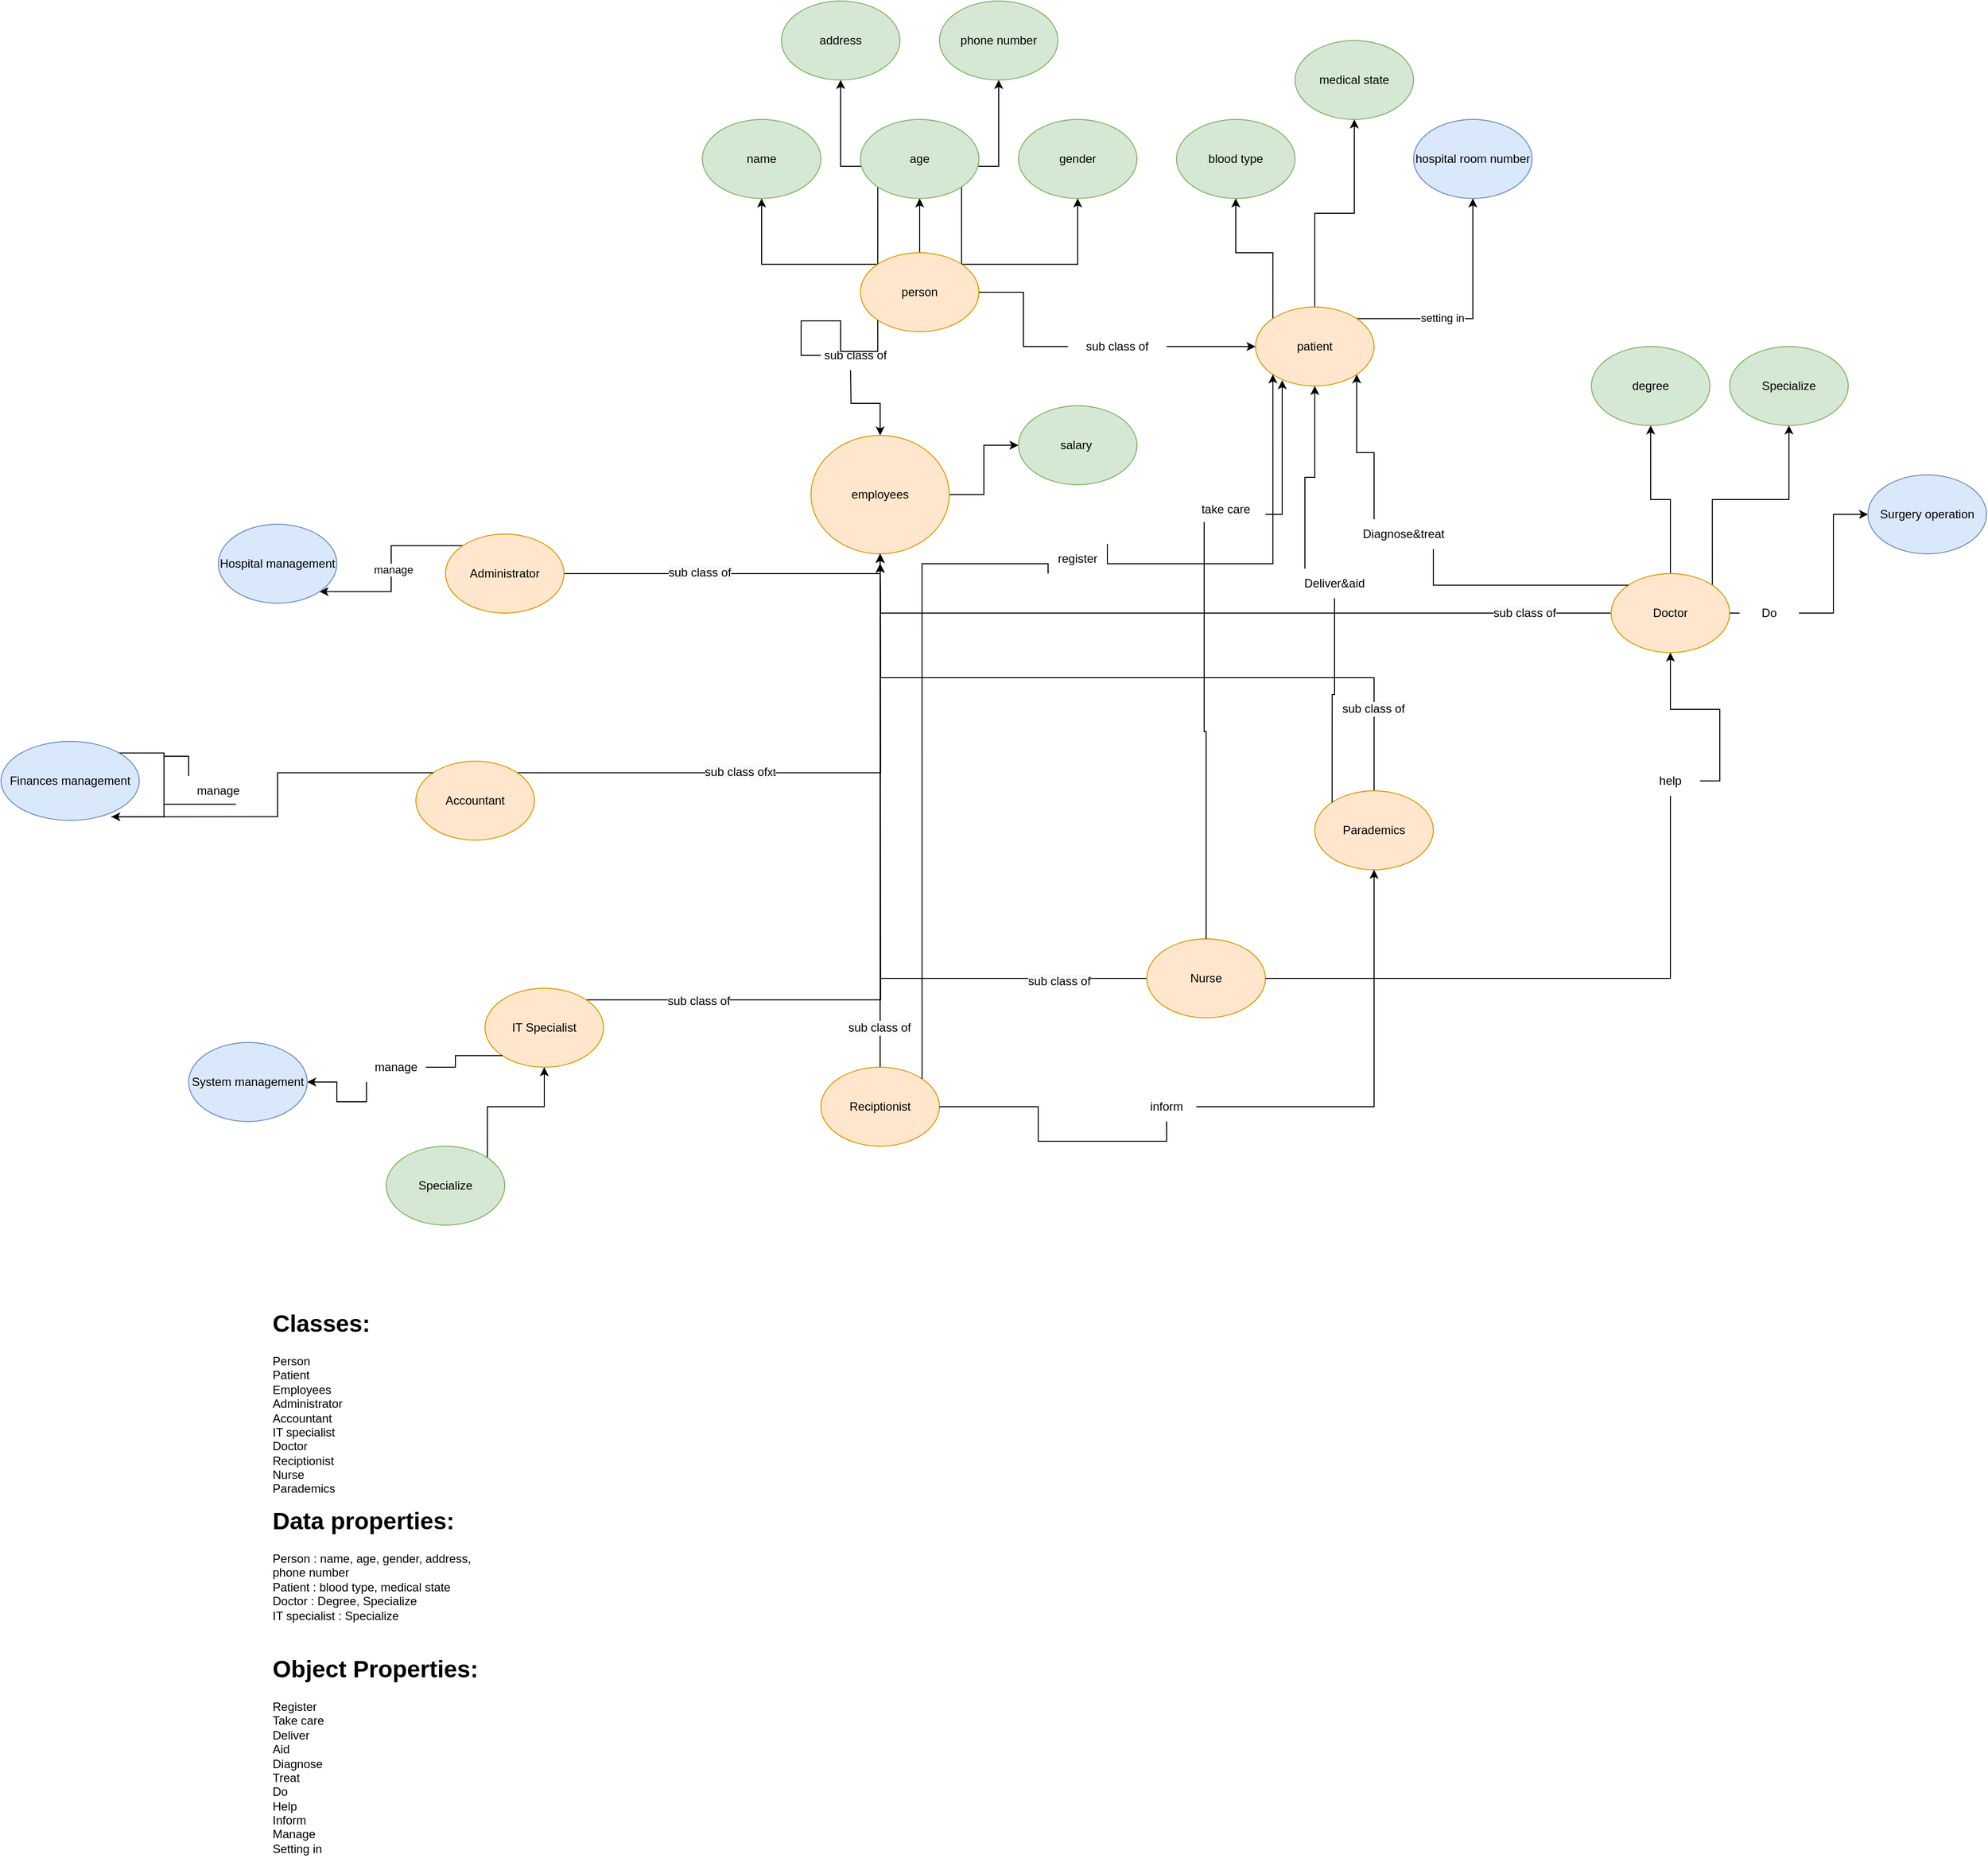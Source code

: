 <mxfile version="18.1.2" type="device"><diagram id="wAzMFOlMNz8xNKM_X88E" name="Page-1"><mxGraphModel dx="1566" dy="1526" grid="1" gridSize="10" guides="1" tooltips="1" connect="1" arrows="1" fold="1" page="1" pageScale="1" pageWidth="850" pageHeight="1100" math="0" shadow="0"><root><mxCell id="0"/><mxCell id="1" parent="0"/><mxCell id="09zsZ4THWGQSzvitZb0A-85" style="edgeStyle=orthogonalEdgeStyle;rounded=0;orthogonalLoop=1;jettySize=auto;html=1;exitX=0.5;exitY=0;exitDx=0;exitDy=0;entryX=0;entryY=0.5;entryDx=0;entryDy=0;" edge="1" parent="1" source="09zsZ4THWGQSzvitZb0A-1" target="09zsZ4THWGQSzvitZb0A-82"><mxGeometry relative="1" as="geometry"/></mxCell><mxCell id="09zsZ4THWGQSzvitZb0A-1" value="employees" style="ellipse;whiteSpace=wrap;html=1;direction=south;fillColor=#ffe6cc;strokeColor=#d79b00;" vertex="1" parent="1"><mxGeometry x="190" y="-240" width="140" height="120" as="geometry"/></mxCell><mxCell id="09zsZ4THWGQSzvitZb0A-97" style="edgeStyle=orthogonalEdgeStyle;rounded=0;orthogonalLoop=1;jettySize=auto;html=1;exitX=0.5;exitY=0;exitDx=0;exitDy=0;" edge="1" parent="1" source="09zsZ4THWGQSzvitZb0A-16"><mxGeometry relative="1" as="geometry"><mxPoint x="260" y="-110" as="targetPoint"/></mxGeometry></mxCell><mxCell id="09zsZ4THWGQSzvitZb0A-153" value="&lt;span style=&quot;font-size: 12px; background-color: rgb(248, 249, 250);&quot;&gt;sub class of&lt;/span&gt;" style="edgeLabel;html=1;align=center;verticalAlign=middle;resizable=0;points=[];" vertex="1" connectable="0" parent="09zsZ4THWGQSzvitZb0A-97"><mxGeometry x="-0.77" y="1" relative="1" as="geometry"><mxPoint y="1" as="offset"/></mxGeometry></mxCell><mxCell id="09zsZ4THWGQSzvitZb0A-109" style="edgeStyle=orthogonalEdgeStyle;rounded=0;orthogonalLoop=1;jettySize=auto;html=1;exitX=0;exitY=0;exitDx=0;exitDy=0;entryX=0.5;entryY=1;entryDx=0;entryDy=0;startArrow=none;" edge="1" parent="1" source="09zsZ4THWGQSzvitZb0A-112" target="09zsZ4THWGQSzvitZb0A-18"><mxGeometry relative="1" as="geometry"/></mxCell><mxCell id="09zsZ4THWGQSzvitZb0A-16" value="Parademics" style="ellipse;whiteSpace=wrap;html=1;fillColor=#ffe6cc;strokeColor=#d79b00;" vertex="1" parent="1"><mxGeometry x="700" y="120" width="120" height="80" as="geometry"/></mxCell><mxCell id="09zsZ4THWGQSzvitZb0A-103" style="edgeStyle=orthogonalEdgeStyle;rounded=0;orthogonalLoop=1;jettySize=auto;html=1;exitX=1;exitY=0;exitDx=0;exitDy=0;" edge="1" parent="1" source="09zsZ4THWGQSzvitZb0A-17"><mxGeometry relative="1" as="geometry"><mxPoint x="260" y="-120" as="targetPoint"/></mxGeometry></mxCell><mxCell id="09zsZ4THWGQSzvitZb0A-150" value="&lt;span style=&quot;font-size: 12px; background-color: rgb(248, 249, 250);&quot;&gt;sub class of&lt;/span&gt;" style="edgeLabel;html=1;align=center;verticalAlign=middle;resizable=0;points=[];" vertex="1" connectable="0" parent="09zsZ4THWGQSzvitZb0A-103"><mxGeometry x="-0.694" y="-1" relative="1" as="geometry"><mxPoint x="-1" as="offset"/></mxGeometry></mxCell><mxCell id="09zsZ4THWGQSzvitZb0A-140" style="edgeStyle=orthogonalEdgeStyle;rounded=0;orthogonalLoop=1;jettySize=auto;html=1;exitX=0;exitY=1;exitDx=0;exitDy=0;startArrow=none;" edge="1" parent="1" source="09zsZ4THWGQSzvitZb0A-141" target="09zsZ4THWGQSzvitZb0A-139"><mxGeometry relative="1" as="geometry"/></mxCell><mxCell id="09zsZ4THWGQSzvitZb0A-17" value="IT Specialist" style="ellipse;whiteSpace=wrap;html=1;fillColor=#ffe6cc;strokeColor=#d79b00;" vertex="1" parent="1"><mxGeometry x="-140" y="320" width="120" height="80" as="geometry"/></mxCell><mxCell id="09zsZ4THWGQSzvitZb0A-79" style="edgeStyle=orthogonalEdgeStyle;rounded=0;orthogonalLoop=1;jettySize=auto;html=1;exitX=0;exitY=0;exitDx=0;exitDy=0;entryX=0.5;entryY=1;entryDx=0;entryDy=0;" edge="1" parent="1" source="09zsZ4THWGQSzvitZb0A-18" target="09zsZ4THWGQSzvitZb0A-76"><mxGeometry relative="1" as="geometry"/></mxCell><mxCell id="09zsZ4THWGQSzvitZb0A-80" style="edgeStyle=orthogonalEdgeStyle;rounded=0;orthogonalLoop=1;jettySize=auto;html=1;exitX=0.5;exitY=0;exitDx=0;exitDy=0;entryX=0.5;entryY=1;entryDx=0;entryDy=0;" edge="1" parent="1" source="09zsZ4THWGQSzvitZb0A-18" target="09zsZ4THWGQSzvitZb0A-77"><mxGeometry relative="1" as="geometry"/></mxCell><mxCell id="09zsZ4THWGQSzvitZb0A-81" style="edgeStyle=orthogonalEdgeStyle;rounded=0;orthogonalLoop=1;jettySize=auto;html=1;exitX=1;exitY=0;exitDx=0;exitDy=0;entryX=0.5;entryY=1;entryDx=0;entryDy=0;" edge="1" parent="1" source="09zsZ4THWGQSzvitZb0A-18" target="09zsZ4THWGQSzvitZb0A-78"><mxGeometry relative="1" as="geometry"/></mxCell><mxCell id="09zsZ4THWGQSzvitZb0A-159" value="setting in" style="edgeLabel;html=1;align=center;verticalAlign=middle;resizable=0;points=[];" vertex="1" connectable="0" parent="09zsZ4THWGQSzvitZb0A-81"><mxGeometry x="-0.279" y="1" relative="1" as="geometry"><mxPoint as="offset"/></mxGeometry></mxCell><mxCell id="09zsZ4THWGQSzvitZb0A-18" value="patient" style="ellipse;whiteSpace=wrap;html=1;fillColor=#ffe6cc;strokeColor=#d79b00;" vertex="1" parent="1"><mxGeometry x="640" y="-370" width="120" height="80" as="geometry"/></mxCell><mxCell id="09zsZ4THWGQSzvitZb0A-114" style="edgeStyle=orthogonalEdgeStyle;rounded=0;orthogonalLoop=1;jettySize=auto;html=1;exitX=0;exitY=0.5;exitDx=0;exitDy=0;entryX=1;entryY=0.5;entryDx=0;entryDy=0;" edge="1" parent="1" source="09zsZ4THWGQSzvitZb0A-19" target="09zsZ4THWGQSzvitZb0A-1"><mxGeometry relative="1" as="geometry"/></mxCell><mxCell id="09zsZ4THWGQSzvitZb0A-152" value="&lt;span style=&quot;font-size: 12px; background-color: rgb(248, 249, 250);&quot;&gt;sub class of&lt;/span&gt;" style="edgeLabel;html=1;align=center;verticalAlign=middle;resizable=0;points=[];" vertex="1" connectable="0" parent="09zsZ4THWGQSzvitZb0A-114"><mxGeometry x="-0.741" y="3" relative="1" as="geometry"><mxPoint x="1" as="offset"/></mxGeometry></mxCell><mxCell id="09zsZ4THWGQSzvitZb0A-115" style="edgeStyle=orthogonalEdgeStyle;rounded=0;orthogonalLoop=1;jettySize=auto;html=1;entryX=0.225;entryY=0.927;entryDx=0;entryDy=0;entryPerimeter=0;startArrow=none;" edge="1" parent="1" source="09zsZ4THWGQSzvitZb0A-116" target="09zsZ4THWGQSzvitZb0A-18"><mxGeometry relative="1" as="geometry"><Array as="points"><mxPoint x="580" y="-160"/><mxPoint x="667" y="-160"/></Array></mxGeometry></mxCell><mxCell id="09zsZ4THWGQSzvitZb0A-121" style="edgeStyle=orthogonalEdgeStyle;rounded=0;orthogonalLoop=1;jettySize=auto;html=1;exitX=1;exitY=0.5;exitDx=0;exitDy=0;entryX=0.5;entryY=1;entryDx=0;entryDy=0;startArrow=none;" edge="1" parent="1" source="09zsZ4THWGQSzvitZb0A-122" target="09zsZ4THWGQSzvitZb0A-20"><mxGeometry relative="1" as="geometry"/></mxCell><mxCell id="09zsZ4THWGQSzvitZb0A-19" value="Nurse" style="ellipse;whiteSpace=wrap;html=1;fillColor=#ffe6cc;strokeColor=#d79b00;" vertex="1" parent="1"><mxGeometry x="530" y="270" width="120" height="80" as="geometry"/></mxCell><mxCell id="09zsZ4THWGQSzvitZb0A-84" style="edgeStyle=orthogonalEdgeStyle;rounded=0;orthogonalLoop=1;jettySize=auto;html=1;exitX=1;exitY=0;exitDx=0;exitDy=0;" edge="1" parent="1" source="09zsZ4THWGQSzvitZb0A-20" target="09zsZ4THWGQSzvitZb0A-83"><mxGeometry relative="1" as="geometry"/></mxCell><mxCell id="09zsZ4THWGQSzvitZb0A-87" style="edgeStyle=orthogonalEdgeStyle;rounded=0;orthogonalLoop=1;jettySize=auto;html=1;exitX=0.5;exitY=0;exitDx=0;exitDy=0;entryX=0.5;entryY=1;entryDx=0;entryDy=0;" edge="1" parent="1" source="09zsZ4THWGQSzvitZb0A-20" target="09zsZ4THWGQSzvitZb0A-86"><mxGeometry relative="1" as="geometry"/></mxCell><mxCell id="09zsZ4THWGQSzvitZb0A-89" style="edgeStyle=orthogonalEdgeStyle;rounded=0;orthogonalLoop=1;jettySize=auto;html=1;exitX=1;exitY=0.5;exitDx=0;exitDy=0;entryX=0;entryY=0.5;entryDx=0;entryDy=0;startArrow=none;" edge="1" parent="1" source="09zsZ4THWGQSzvitZb0A-129" target="09zsZ4THWGQSzvitZb0A-88"><mxGeometry relative="1" as="geometry"/></mxCell><mxCell id="09zsZ4THWGQSzvitZb0A-98" style="edgeStyle=orthogonalEdgeStyle;rounded=0;orthogonalLoop=1;jettySize=auto;html=1;" edge="1" parent="1" source="09zsZ4THWGQSzvitZb0A-20"><mxGeometry relative="1" as="geometry"><mxPoint x="260" y="-110" as="targetPoint"/></mxGeometry></mxCell><mxCell id="09zsZ4THWGQSzvitZb0A-154" value="&lt;span style=&quot;font-size: 12px; background-color: rgb(248, 249, 250);&quot;&gt;sub class of&lt;/span&gt;" style="edgeLabel;html=1;align=center;verticalAlign=middle;resizable=0;points=[];" vertex="1" connectable="0" parent="09zsZ4THWGQSzvitZb0A-98"><mxGeometry x="-0.779" relative="1" as="geometry"><mxPoint x="-1" as="offset"/></mxGeometry></mxCell><mxCell id="09zsZ4THWGQSzvitZb0A-106" style="edgeStyle=orthogonalEdgeStyle;rounded=0;orthogonalLoop=1;jettySize=auto;html=1;exitX=0;exitY=0;exitDx=0;exitDy=0;entryX=1;entryY=1;entryDx=0;entryDy=0;startArrow=none;" edge="1" parent="1" source="09zsZ4THWGQSzvitZb0A-107" target="09zsZ4THWGQSzvitZb0A-18"><mxGeometry relative="1" as="geometry"/></mxCell><mxCell id="09zsZ4THWGQSzvitZb0A-20" value="Doctor" style="ellipse;whiteSpace=wrap;html=1;fillColor=#ffe6cc;strokeColor=#d79b00;" vertex="1" parent="1"><mxGeometry x="1000" y="-100" width="120" height="80" as="geometry"/></mxCell><mxCell id="09zsZ4THWGQSzvitZb0A-100" style="edgeStyle=orthogonalEdgeStyle;rounded=0;orthogonalLoop=1;jettySize=auto;html=1;entryX=1;entryY=0.5;entryDx=0;entryDy=0;" edge="1" parent="1" source="09zsZ4THWGQSzvitZb0A-21" target="09zsZ4THWGQSzvitZb0A-1"><mxGeometry relative="1" as="geometry"/></mxCell><mxCell id="09zsZ4THWGQSzvitZb0A-151" value="&lt;span style=&quot;font-size: 12px; background-color: rgb(248, 249, 250);&quot;&gt;sub class of&lt;/span&gt;" style="edgeLabel;html=1;align=center;verticalAlign=middle;resizable=0;points=[];" vertex="1" connectable="0" parent="09zsZ4THWGQSzvitZb0A-100"><mxGeometry x="-0.845" y="1" relative="1" as="geometry"><mxPoint as="offset"/></mxGeometry></mxCell><mxCell id="09zsZ4THWGQSzvitZb0A-118" style="edgeStyle=orthogonalEdgeStyle;rounded=0;orthogonalLoop=1;jettySize=auto;html=1;exitX=1;exitY=0;exitDx=0;exitDy=0;entryX=0;entryY=1;entryDx=0;entryDy=0;startArrow=none;" edge="1" parent="1" source="09zsZ4THWGQSzvitZb0A-119" target="09zsZ4THWGQSzvitZb0A-18"><mxGeometry relative="1" as="geometry"><Array as="points"><mxPoint x="658" y="-110"/></Array></mxGeometry></mxCell><mxCell id="09zsZ4THWGQSzvitZb0A-124" style="edgeStyle=orthogonalEdgeStyle;rounded=0;orthogonalLoop=1;jettySize=auto;html=1;entryX=0.5;entryY=1;entryDx=0;entryDy=0;startArrow=none;" edge="1" parent="1" source="09zsZ4THWGQSzvitZb0A-127" target="09zsZ4THWGQSzvitZb0A-16"><mxGeometry relative="1" as="geometry"/></mxCell><mxCell id="09zsZ4THWGQSzvitZb0A-21" value="Reciptionist" style="ellipse;whiteSpace=wrap;html=1;fillColor=#ffe6cc;strokeColor=#d79b00;" vertex="1" parent="1"><mxGeometry x="200" y="400" width="120" height="80" as="geometry"/></mxCell><mxCell id="09zsZ4THWGQSzvitZb0A-105" style="edgeStyle=orthogonalEdgeStyle;rounded=0;orthogonalLoop=1;jettySize=auto;html=1;exitX=1;exitY=0;exitDx=0;exitDy=0;" edge="1" parent="1" source="09zsZ4THWGQSzvitZb0A-22"><mxGeometry relative="1" as="geometry"><mxPoint x="260" y="-110" as="targetPoint"/></mxGeometry></mxCell><mxCell id="09zsZ4THWGQSzvitZb0A-149" value="&lt;span style=&quot;font-size: 12px; background-color: rgb(248, 249, 250);&quot;&gt;sub class of&lt;/span&gt;xt" style="edgeLabel;html=1;align=center;verticalAlign=middle;resizable=0;points=[];" vertex="1" connectable="0" parent="09zsZ4THWGQSzvitZb0A-105"><mxGeometry x="-0.218" y="1" relative="1" as="geometry"><mxPoint x="-1" as="offset"/></mxGeometry></mxCell><mxCell id="09zsZ4THWGQSzvitZb0A-135" style="edgeStyle=orthogonalEdgeStyle;rounded=0;orthogonalLoop=1;jettySize=auto;html=1;exitX=0;exitY=0;exitDx=0;exitDy=0;entryX=0.798;entryY=0.954;entryDx=0;entryDy=0;entryPerimeter=0;startArrow=none;" edge="1" parent="1" source="09zsZ4THWGQSzvitZb0A-136" target="09zsZ4THWGQSzvitZb0A-131"><mxGeometry relative="1" as="geometry"/></mxCell><mxCell id="09zsZ4THWGQSzvitZb0A-22" value="Accountant" style="ellipse;whiteSpace=wrap;html=1;fillColor=#ffe6cc;strokeColor=#d79b00;" vertex="1" parent="1"><mxGeometry x="-210" y="90" width="120" height="80" as="geometry"/></mxCell><mxCell id="09zsZ4THWGQSzvitZb0A-104" style="edgeStyle=orthogonalEdgeStyle;rounded=0;orthogonalLoop=1;jettySize=auto;html=1;exitX=1;exitY=0.5;exitDx=0;exitDy=0;entryX=1;entryY=0.5;entryDx=0;entryDy=0;" edge="1" parent="1" source="09zsZ4THWGQSzvitZb0A-24" target="09zsZ4THWGQSzvitZb0A-1"><mxGeometry relative="1" as="geometry"/></mxCell><mxCell id="09zsZ4THWGQSzvitZb0A-148" value="&lt;span style=&quot;font-size: 12px; background-color: rgb(248, 249, 250);&quot;&gt;sub class of&lt;/span&gt;" style="edgeLabel;html=1;align=center;verticalAlign=middle;resizable=0;points=[];" vertex="1" connectable="0" parent="09zsZ4THWGQSzvitZb0A-104"><mxGeometry x="-0.191" y="1" relative="1" as="geometry"><mxPoint x="-1" as="offset"/></mxGeometry></mxCell><mxCell id="09zsZ4THWGQSzvitZb0A-146" style="edgeStyle=orthogonalEdgeStyle;rounded=0;orthogonalLoop=1;jettySize=auto;html=1;exitX=0;exitY=0;exitDx=0;exitDy=0;entryX=1;entryY=1;entryDx=0;entryDy=0;" edge="1" parent="1" source="09zsZ4THWGQSzvitZb0A-24" target="09zsZ4THWGQSzvitZb0A-145"><mxGeometry relative="1" as="geometry"/></mxCell><mxCell id="09zsZ4THWGQSzvitZb0A-147" value="manage" style="edgeLabel;html=1;align=center;verticalAlign=middle;resizable=0;points=[];" vertex="1" connectable="0" parent="09zsZ4THWGQSzvitZb0A-146"><mxGeometry x="0.005" y="2" relative="1" as="geometry"><mxPoint as="offset"/></mxGeometry></mxCell><mxCell id="09zsZ4THWGQSzvitZb0A-24" value="Administrator" style="ellipse;whiteSpace=wrap;html=1;fillColor=#ffe6cc;strokeColor=#d79b00;" vertex="1" parent="1"><mxGeometry x="-180" y="-140" width="120" height="80" as="geometry"/></mxCell><mxCell id="09zsZ4THWGQSzvitZb0A-69" style="edgeStyle=orthogonalEdgeStyle;rounded=0;orthogonalLoop=1;jettySize=auto;html=1;exitX=1;exitY=0.5;exitDx=0;exitDy=0;entryX=0;entryY=0.5;entryDx=0;entryDy=0;startArrow=none;" edge="1" parent="1" source="09zsZ4THWGQSzvitZb0A-74" target="09zsZ4THWGQSzvitZb0A-18"><mxGeometry relative="1" as="geometry"/></mxCell><mxCell id="09zsZ4THWGQSzvitZb0A-70" style="edgeStyle=orthogonalEdgeStyle;rounded=0;orthogonalLoop=1;jettySize=auto;html=1;exitX=0.5;exitY=0;exitDx=0;exitDy=0;entryX=0.5;entryY=1;entryDx=0;entryDy=0;" edge="1" parent="1" source="09zsZ4THWGQSzvitZb0A-61" target="09zsZ4THWGQSzvitZb0A-62"><mxGeometry relative="1" as="geometry"/></mxCell><mxCell id="09zsZ4THWGQSzvitZb0A-71" style="edgeStyle=orthogonalEdgeStyle;rounded=0;orthogonalLoop=1;jettySize=auto;html=1;exitX=1;exitY=0;exitDx=0;exitDy=0;entryX=0.5;entryY=1;entryDx=0;entryDy=0;" edge="1" parent="1" source="09zsZ4THWGQSzvitZb0A-61" target="09zsZ4THWGQSzvitZb0A-63"><mxGeometry relative="1" as="geometry"/></mxCell><mxCell id="09zsZ4THWGQSzvitZb0A-72" style="edgeStyle=orthogonalEdgeStyle;rounded=0;orthogonalLoop=1;jettySize=auto;html=1;exitX=0;exitY=0;exitDx=0;exitDy=0;" edge="1" parent="1" source="09zsZ4THWGQSzvitZb0A-61" target="09zsZ4THWGQSzvitZb0A-68"><mxGeometry relative="1" as="geometry"/></mxCell><mxCell id="09zsZ4THWGQSzvitZb0A-73" style="edgeStyle=orthogonalEdgeStyle;rounded=0;orthogonalLoop=1;jettySize=auto;html=1;exitX=0;exitY=1;exitDx=0;exitDy=0;entryX=0;entryY=0.5;entryDx=0;entryDy=0;startArrow=none;" edge="1" parent="1" target="09zsZ4THWGQSzvitZb0A-1"><mxGeometry relative="1" as="geometry"><mxPoint x="230" y="-306.0" as="sourcePoint"/></mxGeometry></mxCell><mxCell id="09zsZ4THWGQSzvitZb0A-94" style="edgeStyle=orthogonalEdgeStyle;rounded=0;orthogonalLoop=1;jettySize=auto;html=1;exitX=0;exitY=0;exitDx=0;exitDy=0;" edge="1" parent="1" source="09zsZ4THWGQSzvitZb0A-61" target="09zsZ4THWGQSzvitZb0A-93"><mxGeometry relative="1" as="geometry"/></mxCell><mxCell id="09zsZ4THWGQSzvitZb0A-96" style="edgeStyle=orthogonalEdgeStyle;rounded=0;orthogonalLoop=1;jettySize=auto;html=1;exitX=1;exitY=0;exitDx=0;exitDy=0;entryX=0.5;entryY=1;entryDx=0;entryDy=0;" edge="1" parent="1" source="09zsZ4THWGQSzvitZb0A-61" target="09zsZ4THWGQSzvitZb0A-92"><mxGeometry relative="1" as="geometry"/></mxCell><mxCell id="09zsZ4THWGQSzvitZb0A-61" value="person" style="ellipse;whiteSpace=wrap;html=1;fillColor=#ffe6cc;strokeColor=#d79b00;" vertex="1" parent="1"><mxGeometry x="240" y="-425" width="120" height="80" as="geometry"/></mxCell><mxCell id="09zsZ4THWGQSzvitZb0A-62" value="age" style="ellipse;whiteSpace=wrap;html=1;fillColor=#d5e8d4;strokeColor=#82b366;" vertex="1" parent="1"><mxGeometry x="240" y="-560" width="120" height="80" as="geometry"/></mxCell><mxCell id="09zsZ4THWGQSzvitZb0A-63" value="gender" style="ellipse;whiteSpace=wrap;html=1;fillColor=#d5e8d4;strokeColor=#82b366;" vertex="1" parent="1"><mxGeometry x="400" y="-560" width="120" height="80" as="geometry"/></mxCell><mxCell id="09zsZ4THWGQSzvitZb0A-68" value="name" style="ellipse;whiteSpace=wrap;html=1;fillColor=#d5e8d4;strokeColor=#82b366;" vertex="1" parent="1"><mxGeometry x="80" y="-560" width="120" height="80" as="geometry"/></mxCell><mxCell id="09zsZ4THWGQSzvitZb0A-74" value="sub class of" style="text;html=1;strokeColor=none;fillColor=none;align=center;verticalAlign=middle;whiteSpace=wrap;rounded=0;" vertex="1" parent="1"><mxGeometry x="450" y="-345" width="100" height="30" as="geometry"/></mxCell><mxCell id="09zsZ4THWGQSzvitZb0A-75" value="" style="edgeStyle=orthogonalEdgeStyle;rounded=0;orthogonalLoop=1;jettySize=auto;html=1;exitX=1;exitY=0.5;exitDx=0;exitDy=0;entryX=0;entryY=0.5;entryDx=0;entryDy=0;endArrow=none;" edge="1" parent="1" source="09zsZ4THWGQSzvitZb0A-61" target="09zsZ4THWGQSzvitZb0A-74"><mxGeometry relative="1" as="geometry"><mxPoint x="385" y="-330" as="sourcePoint"/><mxPoint x="640" y="-330" as="targetPoint"/></mxGeometry></mxCell><mxCell id="09zsZ4THWGQSzvitZb0A-76" value="blood type" style="ellipse;whiteSpace=wrap;html=1;fillColor=#d5e8d4;strokeColor=#82b366;" vertex="1" parent="1"><mxGeometry x="560" y="-560" width="120" height="80" as="geometry"/></mxCell><mxCell id="09zsZ4THWGQSzvitZb0A-77" value="medical state" style="ellipse;whiteSpace=wrap;html=1;fillColor=#d5e8d4;strokeColor=#82b366;" vertex="1" parent="1"><mxGeometry x="680" y="-640" width="120" height="80" as="geometry"/></mxCell><mxCell id="09zsZ4THWGQSzvitZb0A-78" value="hospital room number" style="ellipse;whiteSpace=wrap;html=1;fillColor=#dae8fc;strokeColor=#6c8ebf;" vertex="1" parent="1"><mxGeometry x="800" y="-560" width="120" height="80" as="geometry"/></mxCell><mxCell id="09zsZ4THWGQSzvitZb0A-82" value="salary&amp;nbsp;" style="ellipse;whiteSpace=wrap;html=1;fillColor=#d5e8d4;strokeColor=#82b366;" vertex="1" parent="1"><mxGeometry x="400" y="-270" width="120" height="80" as="geometry"/></mxCell><mxCell id="09zsZ4THWGQSzvitZb0A-83" value="Specialize" style="ellipse;whiteSpace=wrap;html=1;fillColor=#d5e8d4;strokeColor=#82b366;" vertex="1" parent="1"><mxGeometry x="1120" y="-330" width="120" height="80" as="geometry"/></mxCell><mxCell id="09zsZ4THWGQSzvitZb0A-86" value="degree" style="ellipse;whiteSpace=wrap;html=1;fillColor=#d5e8d4;strokeColor=#82b366;" vertex="1" parent="1"><mxGeometry x="980" y="-330" width="120" height="80" as="geometry"/></mxCell><mxCell id="09zsZ4THWGQSzvitZb0A-88" value="Surgery operation" style="ellipse;whiteSpace=wrap;html=1;fillColor=#dae8fc;strokeColor=#6c8ebf;" vertex="1" parent="1"><mxGeometry x="1260" y="-200" width="120" height="80" as="geometry"/></mxCell><mxCell id="09zsZ4THWGQSzvitZb0A-92" value="phone number" style="ellipse;whiteSpace=wrap;html=1;fillColor=#d5e8d4;strokeColor=#82b366;" vertex="1" parent="1"><mxGeometry x="320" y="-680" width="120" height="80" as="geometry"/></mxCell><mxCell id="09zsZ4THWGQSzvitZb0A-93" value="address" style="ellipse;whiteSpace=wrap;html=1;fillColor=#d5e8d4;strokeColor=#82b366;" vertex="1" parent="1"><mxGeometry x="160" y="-680" width="120" height="80" as="geometry"/></mxCell><mxCell id="09zsZ4THWGQSzvitZb0A-102" style="edgeStyle=orthogonalEdgeStyle;rounded=0;orthogonalLoop=1;jettySize=auto;html=1;exitX=1;exitY=0;exitDx=0;exitDy=0;entryX=0.5;entryY=1;entryDx=0;entryDy=0;" edge="1" parent="1" source="09zsZ4THWGQSzvitZb0A-101" target="09zsZ4THWGQSzvitZb0A-17"><mxGeometry relative="1" as="geometry"/></mxCell><mxCell id="09zsZ4THWGQSzvitZb0A-101" value="Specialize" style="ellipse;whiteSpace=wrap;html=1;fillColor=#d5e8d4;strokeColor=#82b366;" vertex="1" parent="1"><mxGeometry x="-240" y="480" width="120" height="80" as="geometry"/></mxCell><mxCell id="09zsZ4THWGQSzvitZb0A-107" value="Diagnose&amp;amp;treat" style="text;html=1;strokeColor=none;fillColor=none;align=center;verticalAlign=middle;whiteSpace=wrap;rounded=0;" vertex="1" parent="1"><mxGeometry x="760" y="-155" width="60" height="30" as="geometry"/></mxCell><mxCell id="09zsZ4THWGQSzvitZb0A-108" value="" style="edgeStyle=orthogonalEdgeStyle;rounded=0;orthogonalLoop=1;jettySize=auto;html=1;exitX=0;exitY=0;exitDx=0;exitDy=0;entryX=1;entryY=1;entryDx=0;entryDy=0;endArrow=none;" edge="1" parent="1" source="09zsZ4THWGQSzvitZb0A-20" target="09zsZ4THWGQSzvitZb0A-107"><mxGeometry relative="1" as="geometry"><mxPoint x="927.574" y="-138.284" as="sourcePoint"/><mxPoint x="742.426" y="-301.716" as="targetPoint"/></mxGeometry></mxCell><mxCell id="09zsZ4THWGQSzvitZb0A-112" value="Deliver&amp;amp;aid" style="text;html=1;strokeColor=none;fillColor=none;align=center;verticalAlign=middle;whiteSpace=wrap;rounded=0;" vertex="1" parent="1"><mxGeometry x="690" y="-105" width="60" height="30" as="geometry"/></mxCell><mxCell id="09zsZ4THWGQSzvitZb0A-113" value="" style="edgeStyle=orthogonalEdgeStyle;rounded=0;orthogonalLoop=1;jettySize=auto;html=1;exitX=0;exitY=0;exitDx=0;exitDy=0;entryX=0.5;entryY=1;entryDx=0;entryDy=0;endArrow=none;" edge="1" parent="1" source="09zsZ4THWGQSzvitZb0A-16" target="09zsZ4THWGQSzvitZb0A-112"><mxGeometry relative="1" as="geometry"><mxPoint x="767.574" y="131.716" as="sourcePoint"/><mxPoint x="700" y="-290.0" as="targetPoint"/></mxGeometry></mxCell><mxCell id="09zsZ4THWGQSzvitZb0A-116" value="take care" style="text;html=1;strokeColor=none;fillColor=none;align=center;verticalAlign=middle;whiteSpace=wrap;rounded=0;" vertex="1" parent="1"><mxGeometry x="570" y="-180" width="80" height="30" as="geometry"/></mxCell><mxCell id="09zsZ4THWGQSzvitZb0A-117" value="" style="edgeStyle=orthogonalEdgeStyle;rounded=0;orthogonalLoop=1;jettySize=auto;html=1;entryX=0.225;entryY=0.927;entryDx=0;entryDy=0;entryPerimeter=0;endArrow=none;" edge="1" parent="1" source="09zsZ4THWGQSzvitZb0A-19" target="09zsZ4THWGQSzvitZb0A-116"><mxGeometry relative="1" as="geometry"><mxPoint x="580" y="280" as="sourcePoint"/><mxPoint x="667" y="-295.84" as="targetPoint"/><Array as="points"/></mxGeometry></mxCell><mxCell id="09zsZ4THWGQSzvitZb0A-119" value="register" style="text;html=1;strokeColor=none;fillColor=none;align=center;verticalAlign=middle;whiteSpace=wrap;rounded=0;" vertex="1" parent="1"><mxGeometry x="430" y="-130" width="60" height="30" as="geometry"/></mxCell><mxCell id="09zsZ4THWGQSzvitZb0A-120" value="" style="edgeStyle=orthogonalEdgeStyle;rounded=0;orthogonalLoop=1;jettySize=auto;html=1;exitX=1;exitY=0;exitDx=0;exitDy=0;entryX=0;entryY=1;entryDx=0;entryDy=0;endArrow=none;" edge="1" parent="1" source="09zsZ4THWGQSzvitZb0A-21" target="09zsZ4THWGQSzvitZb0A-119"><mxGeometry relative="1" as="geometry"><mxPoint x="302.426" y="411.716" as="sourcePoint"/><mxPoint x="657.574" y="-301.716" as="targetPoint"/><Array as="points"><mxPoint x="302" y="-110"/></Array></mxGeometry></mxCell><mxCell id="09zsZ4THWGQSzvitZb0A-122" value="help" style="text;html=1;strokeColor=none;fillColor=none;align=center;verticalAlign=middle;whiteSpace=wrap;rounded=0;" vertex="1" parent="1"><mxGeometry x="1030" y="95" width="60" height="30" as="geometry"/></mxCell><mxCell id="09zsZ4THWGQSzvitZb0A-123" value="" style="edgeStyle=orthogonalEdgeStyle;rounded=0;orthogonalLoop=1;jettySize=auto;html=1;exitX=1;exitY=0.5;exitDx=0;exitDy=0;entryX=0.5;entryY=1;entryDx=0;entryDy=0;endArrow=none;" edge="1" parent="1" source="09zsZ4THWGQSzvitZb0A-19" target="09zsZ4THWGQSzvitZb0A-122"><mxGeometry relative="1" as="geometry"><mxPoint x="650" y="310" as="sourcePoint"/><mxPoint x="1060" y="-20.0" as="targetPoint"/></mxGeometry></mxCell><mxCell id="09zsZ4THWGQSzvitZb0A-127" value="inform" style="text;html=1;strokeColor=none;fillColor=none;align=center;verticalAlign=middle;whiteSpace=wrap;rounded=0;" vertex="1" parent="1"><mxGeometry x="520" y="425" width="60" height="30" as="geometry"/></mxCell><mxCell id="09zsZ4THWGQSzvitZb0A-128" value="" style="edgeStyle=orthogonalEdgeStyle;rounded=0;orthogonalLoop=1;jettySize=auto;html=1;entryX=0.5;entryY=1;entryDx=0;entryDy=0;endArrow=none;" edge="1" parent="1" source="09zsZ4THWGQSzvitZb0A-21" target="09zsZ4THWGQSzvitZb0A-127"><mxGeometry relative="1" as="geometry"><mxPoint x="320" y="440" as="sourcePoint"/><mxPoint x="760" y="200" as="targetPoint"/></mxGeometry></mxCell><mxCell id="09zsZ4THWGQSzvitZb0A-129" value="Do" style="text;html=1;strokeColor=none;fillColor=none;align=center;verticalAlign=middle;whiteSpace=wrap;rounded=0;" vertex="1" parent="1"><mxGeometry x="1130" y="-75" width="60" height="30" as="geometry"/></mxCell><mxCell id="09zsZ4THWGQSzvitZb0A-130" value="" style="edgeStyle=orthogonalEdgeStyle;rounded=0;orthogonalLoop=1;jettySize=auto;html=1;exitX=1;exitY=0.5;exitDx=0;exitDy=0;entryX=0;entryY=0.5;entryDx=0;entryDy=0;endArrow=none;" edge="1" parent="1" source="09zsZ4THWGQSzvitZb0A-20" target="09zsZ4THWGQSzvitZb0A-129"><mxGeometry relative="1" as="geometry"><mxPoint x="1120" y="-60" as="sourcePoint"/><mxPoint x="1260" y="-195" as="targetPoint"/></mxGeometry></mxCell><mxCell id="09zsZ4THWGQSzvitZb0A-136" value="manage" style="text;html=1;strokeColor=none;fillColor=none;align=center;verticalAlign=middle;whiteSpace=wrap;rounded=0;" vertex="1" parent="1"><mxGeometry x="-440" y="105" width="60" height="30" as="geometry"/></mxCell><mxCell id="09zsZ4THWGQSzvitZb0A-137" value="" style="edgeStyle=orthogonalEdgeStyle;rounded=0;orthogonalLoop=1;jettySize=auto;html=1;exitX=0;exitY=0;exitDx=0;exitDy=0;entryX=0.798;entryY=0.954;entryDx=0;entryDy=0;entryPerimeter=0;endArrow=none;startArrow=none;" edge="1" parent="1" source="09zsZ4THWGQSzvitZb0A-131" target="09zsZ4THWGQSzvitZb0A-136"><mxGeometry relative="1" as="geometry"><mxPoint x="-342.426" y="131.716" as="sourcePoint"/><mxPoint x="-468.28" y="116.32" as="targetPoint"/></mxGeometry></mxCell><mxCell id="09zsZ4THWGQSzvitZb0A-139" value="System management" style="ellipse;whiteSpace=wrap;html=1;fillColor=#dae8fc;strokeColor=#6c8ebf;" vertex="1" parent="1"><mxGeometry x="-440" y="375" width="120" height="80" as="geometry"/></mxCell><mxCell id="09zsZ4THWGQSzvitZb0A-141" value="manage" style="text;html=1;strokeColor=none;fillColor=none;align=center;verticalAlign=middle;whiteSpace=wrap;rounded=0;" vertex="1" parent="1"><mxGeometry x="-260" y="385" width="60" height="30" as="geometry"/></mxCell><mxCell id="09zsZ4THWGQSzvitZb0A-142" value="" style="edgeStyle=orthogonalEdgeStyle;rounded=0;orthogonalLoop=1;jettySize=auto;html=1;exitX=0;exitY=1;exitDx=0;exitDy=0;endArrow=none;" edge="1" parent="1" source="09zsZ4THWGQSzvitZb0A-17" target="09zsZ4THWGQSzvitZb0A-141"><mxGeometry relative="1" as="geometry"><mxPoint x="-122.426" y="388.284" as="sourcePoint"/><mxPoint x="-320" y="415" as="targetPoint"/></mxGeometry></mxCell><mxCell id="09zsZ4THWGQSzvitZb0A-145" value="Hospital management" style="ellipse;whiteSpace=wrap;html=1;fillColor=#dae8fc;strokeColor=#6c8ebf;" vertex="1" parent="1"><mxGeometry x="-410" y="-150" width="120" height="80" as="geometry"/></mxCell><mxCell id="09zsZ4THWGQSzvitZb0A-156" value="&lt;h1&gt;&lt;span style=&quot;background-color: initial;&quot;&gt;Classes:&lt;/span&gt;&lt;br&gt;&lt;/h1&gt;&lt;div&gt;&lt;span style=&quot;background-color: initial;&quot;&gt;Person&lt;/span&gt;&lt;/div&gt;&lt;div&gt;&lt;span style=&quot;background-color: initial;&quot;&gt;Patient&lt;/span&gt;&lt;/div&gt;&lt;div&gt;&lt;span style=&quot;background-color: initial;&quot;&gt;Employees&lt;/span&gt;&lt;/div&gt;&lt;div&gt;&lt;span style=&quot;background-color: initial;&quot;&gt;Administrator&lt;/span&gt;&lt;/div&gt;&lt;div&gt;&lt;span style=&quot;background-color: initial;&quot;&gt;Accountant&lt;/span&gt;&lt;/div&gt;&lt;div&gt;&lt;span style=&quot;background-color: initial;&quot;&gt;IT specialist&lt;/span&gt;&lt;/div&gt;&lt;div&gt;Doctor&lt;span style=&quot;background-color: initial;&quot;&gt;&lt;br&gt;&lt;/span&gt;&lt;/div&gt;&lt;div&gt;&lt;span style=&quot;background-color: initial;&quot;&gt;Reciptionist&lt;/span&gt;&lt;/div&gt;&lt;div&gt;&lt;span style=&quot;background-color: initial;&quot;&gt;Nurse&lt;/span&gt;&lt;/div&gt;&lt;div&gt;&lt;span style=&quot;background-color: initial;&quot;&gt;Parademics&lt;/span&gt;&lt;/div&gt;&lt;div&gt;&lt;br&gt;&lt;/div&gt;" style="text;html=1;strokeColor=none;fillColor=none;spacing=5;spacingTop=-20;whiteSpace=wrap;overflow=hidden;rounded=0;" vertex="1" parent="1"><mxGeometry x="-360" y="640" width="190" height="200" as="geometry"/></mxCell><mxCell id="09zsZ4THWGQSzvitZb0A-157" value="&lt;h1&gt;&lt;span style=&quot;background-color: initial;&quot;&gt;Data properties:&lt;/span&gt;&lt;br&gt;&lt;/h1&gt;&lt;div&gt;&lt;span style=&quot;background-color: initial;&quot;&gt;Person : name, age, gender, address, phone number&lt;/span&gt;&lt;/div&gt;&lt;div&gt;&lt;span style=&quot;background-color: initial;&quot;&gt;Patient : blood type, medical state&lt;/span&gt;&lt;/div&gt;&lt;div&gt;&lt;span style=&quot;background-color: initial;&quot;&gt;Doctor : Degree, Specialize&lt;/span&gt;&lt;/div&gt;&lt;div&gt;&lt;span style=&quot;background-color: initial;&quot;&gt;IT specialist : Specialize&lt;/span&gt;&lt;/div&gt;" style="text;html=1;strokeColor=none;fillColor=none;spacing=5;spacingTop=-20;whiteSpace=wrap;overflow=hidden;rounded=0;" vertex="1" parent="1"><mxGeometry x="-360" y="840" width="240" height="150" as="geometry"/></mxCell><mxCell id="09zsZ4THWGQSzvitZb0A-158" value="&lt;h1&gt;&lt;span style=&quot;background-color: initial;&quot;&gt;Object Properties:&lt;/span&gt;&lt;br&gt;&lt;/h1&gt;&lt;div&gt;&lt;span style=&quot;background-color: initial;&quot;&gt;Register&lt;/span&gt;&lt;/div&gt;&lt;div&gt;&lt;span style=&quot;background-color: initial;&quot;&gt;Take care&lt;/span&gt;&lt;/div&gt;&lt;div&gt;&lt;span style=&quot;background-color: initial;&quot;&gt;Deliver&lt;/span&gt;&lt;/div&gt;&lt;div&gt;Aid&lt;/div&gt;&lt;div&gt;Diagnose&lt;/div&gt;&lt;div&gt;Treat&lt;/div&gt;&lt;div&gt;Do&lt;/div&gt;&lt;div&gt;Help&lt;/div&gt;&lt;div&gt;Inform&lt;/div&gt;&lt;div&gt;Manage&lt;/div&gt;&lt;div&gt;Setting in&lt;/div&gt;" style="text;html=1;strokeColor=none;fillColor=none;spacing=5;spacingTop=-20;whiteSpace=wrap;overflow=hidden;rounded=0;" vertex="1" parent="1"><mxGeometry x="-360" y="990" width="230" height="210" as="geometry"/></mxCell><mxCell id="09zsZ4THWGQSzvitZb0A-161" value="" style="edgeStyle=orthogonalEdgeStyle;rounded=0;orthogonalLoop=1;jettySize=auto;html=1;exitX=0;exitY=1;exitDx=0;exitDy=0;entryX=0;entryY=0.5;entryDx=0;entryDy=0;endArrow=none;" edge="1" parent="1" source="09zsZ4THWGQSzvitZb0A-61" target="09zsZ4THWGQSzvitZb0A-162"><mxGeometry relative="1" as="geometry"><mxPoint x="257.574" y="-356.716" as="sourcePoint"/><mxPoint x="230" y="-321.0" as="targetPoint"/></mxGeometry></mxCell><mxCell id="09zsZ4THWGQSzvitZb0A-162" value="sub class of" style="text;html=1;strokeColor=none;fillColor=none;align=center;verticalAlign=middle;whiteSpace=wrap;rounded=0;" vertex="1" parent="1"><mxGeometry x="200" y="-336" width="70" height="30" as="geometry"/></mxCell><mxCell id="09zsZ4THWGQSzvitZb0A-131" value="Finances management" style="ellipse;whiteSpace=wrap;html=1;fillColor=#dae8fc;strokeColor=#6c8ebf;" vertex="1" parent="1"><mxGeometry x="-630" y="70" width="140" height="80" as="geometry"/></mxCell><mxCell id="09zsZ4THWGQSzvitZb0A-164" value="" style="edgeStyle=orthogonalEdgeStyle;rounded=0;orthogonalLoop=1;jettySize=auto;html=1;exitX=0;exitY=0;exitDx=0;exitDy=0;entryX=0.798;entryY=0.954;entryDx=0;entryDy=0;entryPerimeter=0;endArrow=none;" edge="1" parent="1" source="09zsZ4THWGQSzvitZb0A-22" target="09zsZ4THWGQSzvitZb0A-131"><mxGeometry relative="1" as="geometry"><mxPoint x="-192.426" y="101.716" as="sourcePoint"/><mxPoint x="-392.12" y="133.62" as="targetPoint"/></mxGeometry></mxCell></root></mxGraphModel></diagram></mxfile>